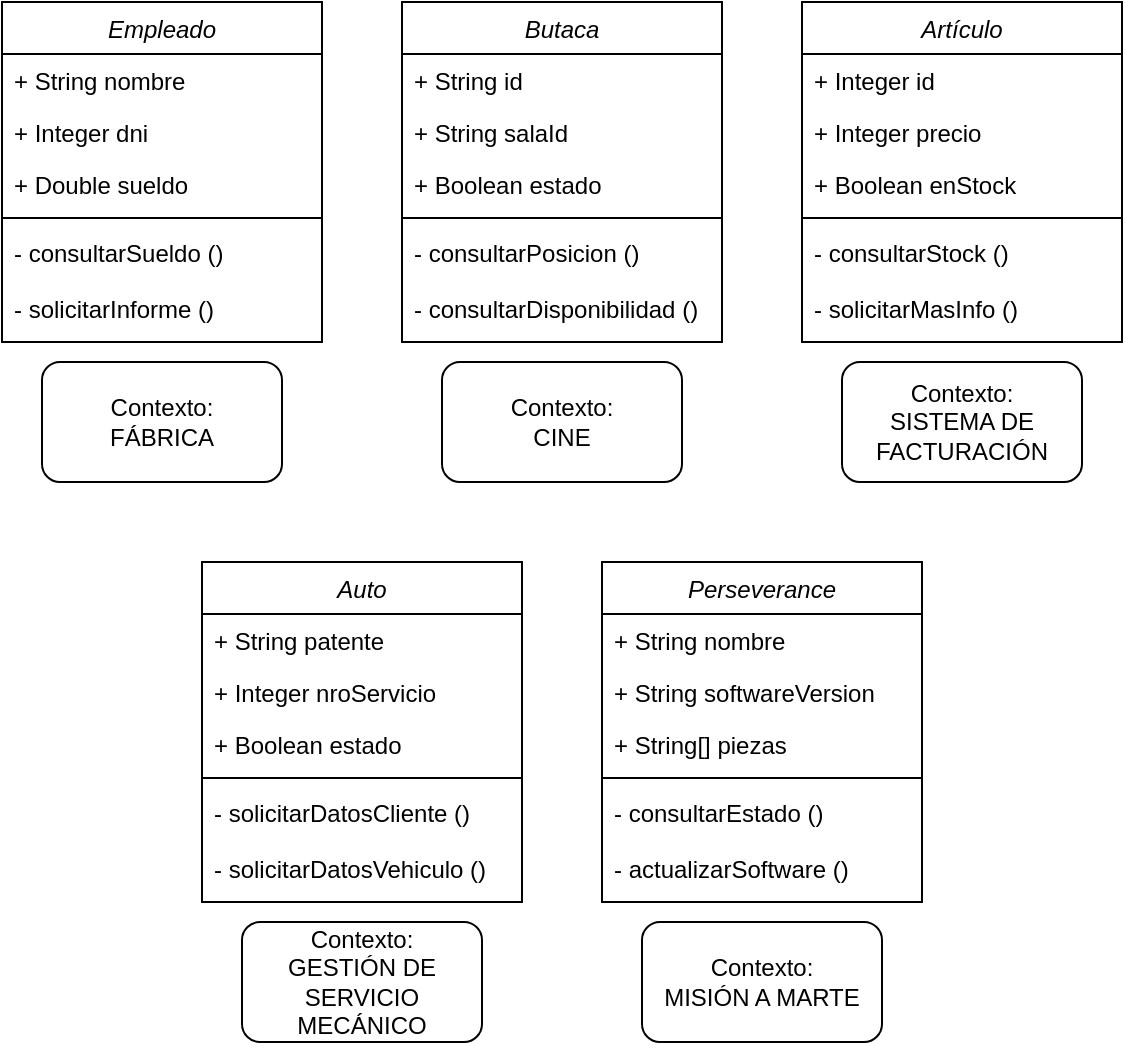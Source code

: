 <mxfile version="21.6.6">
  <diagram id="C5RBs43oDa-KdzZeNtuy" name="Page-1">
    <mxGraphModel dx="799" dy="5382" grid="1" gridSize="10" guides="1" tooltips="1" connect="1" arrows="1" fold="1" page="1" pageScale="1" pageWidth="827" pageHeight="1169" math="0" shadow="0">
      <root>
        <mxCell id="WIyWlLk6GJQsqaUBKTNV-0" />
        <mxCell id="WIyWlLk6GJQsqaUBKTNV-1" parent="WIyWlLk6GJQsqaUBKTNV-0" />
        <mxCell id="zkfFHV4jXpPFQw0GAbJ--0" value="Empleado" style="swimlane;fontStyle=2;align=center;verticalAlign=top;childLayout=stackLayout;horizontal=1;startSize=26;horizontalStack=0;resizeParent=1;resizeLast=0;collapsible=1;marginBottom=0;rounded=0;shadow=0;strokeWidth=1;" parent="WIyWlLk6GJQsqaUBKTNV-1" vertex="1">
          <mxGeometry x="40" y="-4640" width="160" height="170" as="geometry">
            <mxRectangle x="230" y="140" width="160" height="26" as="alternateBounds" />
          </mxGeometry>
        </mxCell>
        <mxCell id="zkfFHV4jXpPFQw0GAbJ--1" value="+ String nombre" style="text;align=left;verticalAlign=top;spacingLeft=4;spacingRight=4;overflow=hidden;rotatable=0;points=[[0,0.5],[1,0.5]];portConstraint=eastwest;" parent="zkfFHV4jXpPFQw0GAbJ--0" vertex="1">
          <mxGeometry y="26" width="160" height="26" as="geometry" />
        </mxCell>
        <mxCell id="zkfFHV4jXpPFQw0GAbJ--2" value="+ Integer dni" style="text;align=left;verticalAlign=top;spacingLeft=4;spacingRight=4;overflow=hidden;rotatable=0;points=[[0,0.5],[1,0.5]];portConstraint=eastwest;rounded=0;shadow=0;html=0;" parent="zkfFHV4jXpPFQw0GAbJ--0" vertex="1">
          <mxGeometry y="52" width="160" height="26" as="geometry" />
        </mxCell>
        <mxCell id="zkfFHV4jXpPFQw0GAbJ--3" value="+ Double sueldo" style="text;align=left;verticalAlign=top;spacingLeft=4;spacingRight=4;overflow=hidden;rotatable=0;points=[[0,0.5],[1,0.5]];portConstraint=eastwest;rounded=0;shadow=0;html=0;" parent="zkfFHV4jXpPFQw0GAbJ--0" vertex="1">
          <mxGeometry y="78" width="160" height="26" as="geometry" />
        </mxCell>
        <mxCell id="zkfFHV4jXpPFQw0GAbJ--4" value="" style="line;html=1;strokeWidth=1;align=left;verticalAlign=middle;spacingTop=-1;spacingLeft=3;spacingRight=3;rotatable=0;labelPosition=right;points=[];portConstraint=eastwest;" parent="zkfFHV4jXpPFQw0GAbJ--0" vertex="1">
          <mxGeometry y="104" width="160" height="8" as="geometry" />
        </mxCell>
        <mxCell id="zkfFHV4jXpPFQw0GAbJ--5" value="- consultarSueldo ()" style="text;align=left;verticalAlign=top;spacingLeft=4;spacingRight=4;overflow=hidden;rotatable=0;points=[[0,0.5],[1,0.5]];portConstraint=eastwest;" parent="zkfFHV4jXpPFQw0GAbJ--0" vertex="1">
          <mxGeometry y="112" width="160" height="28" as="geometry" />
        </mxCell>
        <mxCell id="g7zp1BEaDw50yfeWYPAW-0" value="- solicitarInforme ()" style="text;align=left;verticalAlign=top;spacingLeft=4;spacingRight=4;overflow=hidden;rotatable=0;points=[[0,0.5],[1,0.5]];portConstraint=eastwest;" vertex="1" parent="zkfFHV4jXpPFQw0GAbJ--0">
          <mxGeometry y="140" width="160" height="28" as="geometry" />
        </mxCell>
        <mxCell id="g7zp1BEaDw50yfeWYPAW-1" value="Contexto:&lt;br&gt;FÁBRICA" style="rounded=1;whiteSpace=wrap;html=1;" vertex="1" parent="WIyWlLk6GJQsqaUBKTNV-1">
          <mxGeometry x="60" y="-4460" width="120" height="60" as="geometry" />
        </mxCell>
        <mxCell id="g7zp1BEaDw50yfeWYPAW-2" value="Butaca" style="swimlane;fontStyle=2;align=center;verticalAlign=top;childLayout=stackLayout;horizontal=1;startSize=26;horizontalStack=0;resizeParent=1;resizeLast=0;collapsible=1;marginBottom=0;rounded=0;shadow=0;strokeWidth=1;" vertex="1" parent="WIyWlLk6GJQsqaUBKTNV-1">
          <mxGeometry x="240" y="-4640" width="160" height="170" as="geometry">
            <mxRectangle x="230" y="140" width="160" height="26" as="alternateBounds" />
          </mxGeometry>
        </mxCell>
        <mxCell id="g7zp1BEaDw50yfeWYPAW-3" value="+ String id" style="text;align=left;verticalAlign=top;spacingLeft=4;spacingRight=4;overflow=hidden;rotatable=0;points=[[0,0.5],[1,0.5]];portConstraint=eastwest;" vertex="1" parent="g7zp1BEaDw50yfeWYPAW-2">
          <mxGeometry y="26" width="160" height="26" as="geometry" />
        </mxCell>
        <mxCell id="g7zp1BEaDw50yfeWYPAW-4" value="+ String salaId " style="text;align=left;verticalAlign=top;spacingLeft=4;spacingRight=4;overflow=hidden;rotatable=0;points=[[0,0.5],[1,0.5]];portConstraint=eastwest;rounded=0;shadow=0;html=0;" vertex="1" parent="g7zp1BEaDw50yfeWYPAW-2">
          <mxGeometry y="52" width="160" height="26" as="geometry" />
        </mxCell>
        <mxCell id="g7zp1BEaDw50yfeWYPAW-5" value="+ Boolean estado" style="text;align=left;verticalAlign=top;spacingLeft=4;spacingRight=4;overflow=hidden;rotatable=0;points=[[0,0.5],[1,0.5]];portConstraint=eastwest;rounded=0;shadow=0;html=0;" vertex="1" parent="g7zp1BEaDw50yfeWYPAW-2">
          <mxGeometry y="78" width="160" height="26" as="geometry" />
        </mxCell>
        <mxCell id="g7zp1BEaDw50yfeWYPAW-6" value="" style="line;html=1;strokeWidth=1;align=left;verticalAlign=middle;spacingTop=-1;spacingLeft=3;spacingRight=3;rotatable=0;labelPosition=right;points=[];portConstraint=eastwest;" vertex="1" parent="g7zp1BEaDw50yfeWYPAW-2">
          <mxGeometry y="104" width="160" height="8" as="geometry" />
        </mxCell>
        <mxCell id="g7zp1BEaDw50yfeWYPAW-7" value="- consultarPosicion ()" style="text;align=left;verticalAlign=top;spacingLeft=4;spacingRight=4;overflow=hidden;rotatable=0;points=[[0,0.5],[1,0.5]];portConstraint=eastwest;" vertex="1" parent="g7zp1BEaDw50yfeWYPAW-2">
          <mxGeometry y="112" width="160" height="28" as="geometry" />
        </mxCell>
        <mxCell id="g7zp1BEaDw50yfeWYPAW-8" value="- consultarDisponibilidad ()" style="text;align=left;verticalAlign=top;spacingLeft=4;spacingRight=4;overflow=hidden;rotatable=0;points=[[0,0.5],[1,0.5]];portConstraint=eastwest;" vertex="1" parent="g7zp1BEaDw50yfeWYPAW-2">
          <mxGeometry y="140" width="160" height="28" as="geometry" />
        </mxCell>
        <mxCell id="g7zp1BEaDw50yfeWYPAW-9" value="Contexto:&lt;br&gt;CINE" style="rounded=1;whiteSpace=wrap;html=1;" vertex="1" parent="WIyWlLk6GJQsqaUBKTNV-1">
          <mxGeometry x="260" y="-4460" width="120" height="60" as="geometry" />
        </mxCell>
        <mxCell id="g7zp1BEaDw50yfeWYPAW-17" value="Artículo" style="swimlane;fontStyle=2;align=center;verticalAlign=top;childLayout=stackLayout;horizontal=1;startSize=26;horizontalStack=0;resizeParent=1;resizeLast=0;collapsible=1;marginBottom=0;rounded=0;shadow=0;strokeWidth=1;" vertex="1" parent="WIyWlLk6GJQsqaUBKTNV-1">
          <mxGeometry x="440" y="-4640" width="160" height="170" as="geometry">
            <mxRectangle x="230" y="140" width="160" height="26" as="alternateBounds" />
          </mxGeometry>
        </mxCell>
        <mxCell id="g7zp1BEaDw50yfeWYPAW-18" value="+ Integer id" style="text;align=left;verticalAlign=top;spacingLeft=4;spacingRight=4;overflow=hidden;rotatable=0;points=[[0,0.5],[1,0.5]];portConstraint=eastwest;" vertex="1" parent="g7zp1BEaDw50yfeWYPAW-17">
          <mxGeometry y="26" width="160" height="26" as="geometry" />
        </mxCell>
        <mxCell id="g7zp1BEaDw50yfeWYPAW-19" value="+ Integer precio " style="text;align=left;verticalAlign=top;spacingLeft=4;spacingRight=4;overflow=hidden;rotatable=0;points=[[0,0.5],[1,0.5]];portConstraint=eastwest;rounded=0;shadow=0;html=0;" vertex="1" parent="g7zp1BEaDw50yfeWYPAW-17">
          <mxGeometry y="52" width="160" height="26" as="geometry" />
        </mxCell>
        <mxCell id="g7zp1BEaDw50yfeWYPAW-20" value="+ Boolean enStock" style="text;align=left;verticalAlign=top;spacingLeft=4;spacingRight=4;overflow=hidden;rotatable=0;points=[[0,0.5],[1,0.5]];portConstraint=eastwest;rounded=0;shadow=0;html=0;" vertex="1" parent="g7zp1BEaDw50yfeWYPAW-17">
          <mxGeometry y="78" width="160" height="26" as="geometry" />
        </mxCell>
        <mxCell id="g7zp1BEaDw50yfeWYPAW-21" value="" style="line;html=1;strokeWidth=1;align=left;verticalAlign=middle;spacingTop=-1;spacingLeft=3;spacingRight=3;rotatable=0;labelPosition=right;points=[];portConstraint=eastwest;" vertex="1" parent="g7zp1BEaDw50yfeWYPAW-17">
          <mxGeometry y="104" width="160" height="8" as="geometry" />
        </mxCell>
        <mxCell id="g7zp1BEaDw50yfeWYPAW-22" value="- consultarStock ()" style="text;align=left;verticalAlign=top;spacingLeft=4;spacingRight=4;overflow=hidden;rotatable=0;points=[[0,0.5],[1,0.5]];portConstraint=eastwest;" vertex="1" parent="g7zp1BEaDw50yfeWYPAW-17">
          <mxGeometry y="112" width="160" height="28" as="geometry" />
        </mxCell>
        <mxCell id="g7zp1BEaDw50yfeWYPAW-23" value="- solicitarMasInfo ()" style="text;align=left;verticalAlign=top;spacingLeft=4;spacingRight=4;overflow=hidden;rotatable=0;points=[[0,0.5],[1,0.5]];portConstraint=eastwest;" vertex="1" parent="g7zp1BEaDw50yfeWYPAW-17">
          <mxGeometry y="140" width="160" height="28" as="geometry" />
        </mxCell>
        <mxCell id="g7zp1BEaDw50yfeWYPAW-24" value="Contexto:&lt;br&gt;SISTEMA DE FACTURACIÓN" style="rounded=1;whiteSpace=wrap;html=1;" vertex="1" parent="WIyWlLk6GJQsqaUBKTNV-1">
          <mxGeometry x="460" y="-4460" width="120" height="60" as="geometry" />
        </mxCell>
        <mxCell id="g7zp1BEaDw50yfeWYPAW-25" value="Auto" style="swimlane;fontStyle=2;align=center;verticalAlign=top;childLayout=stackLayout;horizontal=1;startSize=26;horizontalStack=0;resizeParent=1;resizeLast=0;collapsible=1;marginBottom=0;rounded=0;shadow=0;strokeWidth=1;" vertex="1" parent="WIyWlLk6GJQsqaUBKTNV-1">
          <mxGeometry x="140" y="-4360" width="160" height="170" as="geometry">
            <mxRectangle x="230" y="140" width="160" height="26" as="alternateBounds" />
          </mxGeometry>
        </mxCell>
        <mxCell id="g7zp1BEaDw50yfeWYPAW-26" value="+ String patente" style="text;align=left;verticalAlign=top;spacingLeft=4;spacingRight=4;overflow=hidden;rotatable=0;points=[[0,0.5],[1,0.5]];portConstraint=eastwest;" vertex="1" parent="g7zp1BEaDw50yfeWYPAW-25">
          <mxGeometry y="26" width="160" height="26" as="geometry" />
        </mxCell>
        <mxCell id="g7zp1BEaDw50yfeWYPAW-27" value="+ Integer nroServicio " style="text;align=left;verticalAlign=top;spacingLeft=4;spacingRight=4;overflow=hidden;rotatable=0;points=[[0,0.5],[1,0.5]];portConstraint=eastwest;rounded=0;shadow=0;html=0;" vertex="1" parent="g7zp1BEaDw50yfeWYPAW-25">
          <mxGeometry y="52" width="160" height="26" as="geometry" />
        </mxCell>
        <mxCell id="g7zp1BEaDw50yfeWYPAW-28" value="+ Boolean estado" style="text;align=left;verticalAlign=top;spacingLeft=4;spacingRight=4;overflow=hidden;rotatable=0;points=[[0,0.5],[1,0.5]];portConstraint=eastwest;rounded=0;shadow=0;html=0;" vertex="1" parent="g7zp1BEaDw50yfeWYPAW-25">
          <mxGeometry y="78" width="160" height="26" as="geometry" />
        </mxCell>
        <mxCell id="g7zp1BEaDw50yfeWYPAW-29" value="" style="line;html=1;strokeWidth=1;align=left;verticalAlign=middle;spacingTop=-1;spacingLeft=3;spacingRight=3;rotatable=0;labelPosition=right;points=[];portConstraint=eastwest;" vertex="1" parent="g7zp1BEaDw50yfeWYPAW-25">
          <mxGeometry y="104" width="160" height="8" as="geometry" />
        </mxCell>
        <mxCell id="g7zp1BEaDw50yfeWYPAW-30" value="- solicitarDatosCliente ()" style="text;align=left;verticalAlign=top;spacingLeft=4;spacingRight=4;overflow=hidden;rotatable=0;points=[[0,0.5],[1,0.5]];portConstraint=eastwest;" vertex="1" parent="g7zp1BEaDw50yfeWYPAW-25">
          <mxGeometry y="112" width="160" height="28" as="geometry" />
        </mxCell>
        <mxCell id="g7zp1BEaDw50yfeWYPAW-31" value="- solicitarDatosVehiculo ()" style="text;align=left;verticalAlign=top;spacingLeft=4;spacingRight=4;overflow=hidden;rotatable=0;points=[[0,0.5],[1,0.5]];portConstraint=eastwest;" vertex="1" parent="g7zp1BEaDw50yfeWYPAW-25">
          <mxGeometry y="140" width="160" height="28" as="geometry" />
        </mxCell>
        <mxCell id="g7zp1BEaDw50yfeWYPAW-32" value="Contexto:&lt;br&gt;GESTIÓN DE SERVICIO MECÁNICO" style="rounded=1;whiteSpace=wrap;html=1;" vertex="1" parent="WIyWlLk6GJQsqaUBKTNV-1">
          <mxGeometry x="160" y="-4180" width="120" height="60" as="geometry" />
        </mxCell>
        <mxCell id="g7zp1BEaDw50yfeWYPAW-33" value="Perseverance" style="swimlane;fontStyle=2;align=center;verticalAlign=top;childLayout=stackLayout;horizontal=1;startSize=26;horizontalStack=0;resizeParent=1;resizeLast=0;collapsible=1;marginBottom=0;rounded=0;shadow=0;strokeWidth=1;" vertex="1" parent="WIyWlLk6GJQsqaUBKTNV-1">
          <mxGeometry x="340" y="-4360" width="160" height="170" as="geometry">
            <mxRectangle x="230" y="140" width="160" height="26" as="alternateBounds" />
          </mxGeometry>
        </mxCell>
        <mxCell id="g7zp1BEaDw50yfeWYPAW-34" value="+ String nombre" style="text;align=left;verticalAlign=top;spacingLeft=4;spacingRight=4;overflow=hidden;rotatable=0;points=[[0,0.5],[1,0.5]];portConstraint=eastwest;" vertex="1" parent="g7zp1BEaDw50yfeWYPAW-33">
          <mxGeometry y="26" width="160" height="26" as="geometry" />
        </mxCell>
        <mxCell id="g7zp1BEaDw50yfeWYPAW-35" value="+ String softwareVersion" style="text;align=left;verticalAlign=top;spacingLeft=4;spacingRight=4;overflow=hidden;rotatable=0;points=[[0,0.5],[1,0.5]];portConstraint=eastwest;rounded=0;shadow=0;html=0;" vertex="1" parent="g7zp1BEaDw50yfeWYPAW-33">
          <mxGeometry y="52" width="160" height="26" as="geometry" />
        </mxCell>
        <mxCell id="g7zp1BEaDw50yfeWYPAW-36" value="+ String[] piezas" style="text;align=left;verticalAlign=top;spacingLeft=4;spacingRight=4;overflow=hidden;rotatable=0;points=[[0,0.5],[1,0.5]];portConstraint=eastwest;rounded=0;shadow=0;html=0;" vertex="1" parent="g7zp1BEaDw50yfeWYPAW-33">
          <mxGeometry y="78" width="160" height="26" as="geometry" />
        </mxCell>
        <mxCell id="g7zp1BEaDw50yfeWYPAW-37" value="" style="line;html=1;strokeWidth=1;align=left;verticalAlign=middle;spacingTop=-1;spacingLeft=3;spacingRight=3;rotatable=0;labelPosition=right;points=[];portConstraint=eastwest;" vertex="1" parent="g7zp1BEaDw50yfeWYPAW-33">
          <mxGeometry y="104" width="160" height="8" as="geometry" />
        </mxCell>
        <mxCell id="g7zp1BEaDw50yfeWYPAW-38" value="- consultarEstado ()" style="text;align=left;verticalAlign=top;spacingLeft=4;spacingRight=4;overflow=hidden;rotatable=0;points=[[0,0.5],[1,0.5]];portConstraint=eastwest;" vertex="1" parent="g7zp1BEaDw50yfeWYPAW-33">
          <mxGeometry y="112" width="160" height="28" as="geometry" />
        </mxCell>
        <mxCell id="g7zp1BEaDw50yfeWYPAW-39" value="- actualizarSoftware ()" style="text;align=left;verticalAlign=top;spacingLeft=4;spacingRight=4;overflow=hidden;rotatable=0;points=[[0,0.5],[1,0.5]];portConstraint=eastwest;" vertex="1" parent="g7zp1BEaDw50yfeWYPAW-33">
          <mxGeometry y="140" width="160" height="28" as="geometry" />
        </mxCell>
        <mxCell id="g7zp1BEaDw50yfeWYPAW-40" value="Contexto:&lt;br&gt;MISIÓN A MARTE" style="rounded=1;whiteSpace=wrap;html=1;" vertex="1" parent="WIyWlLk6GJQsqaUBKTNV-1">
          <mxGeometry x="360" y="-4180" width="120" height="60" as="geometry" />
        </mxCell>
      </root>
    </mxGraphModel>
  </diagram>
</mxfile>
